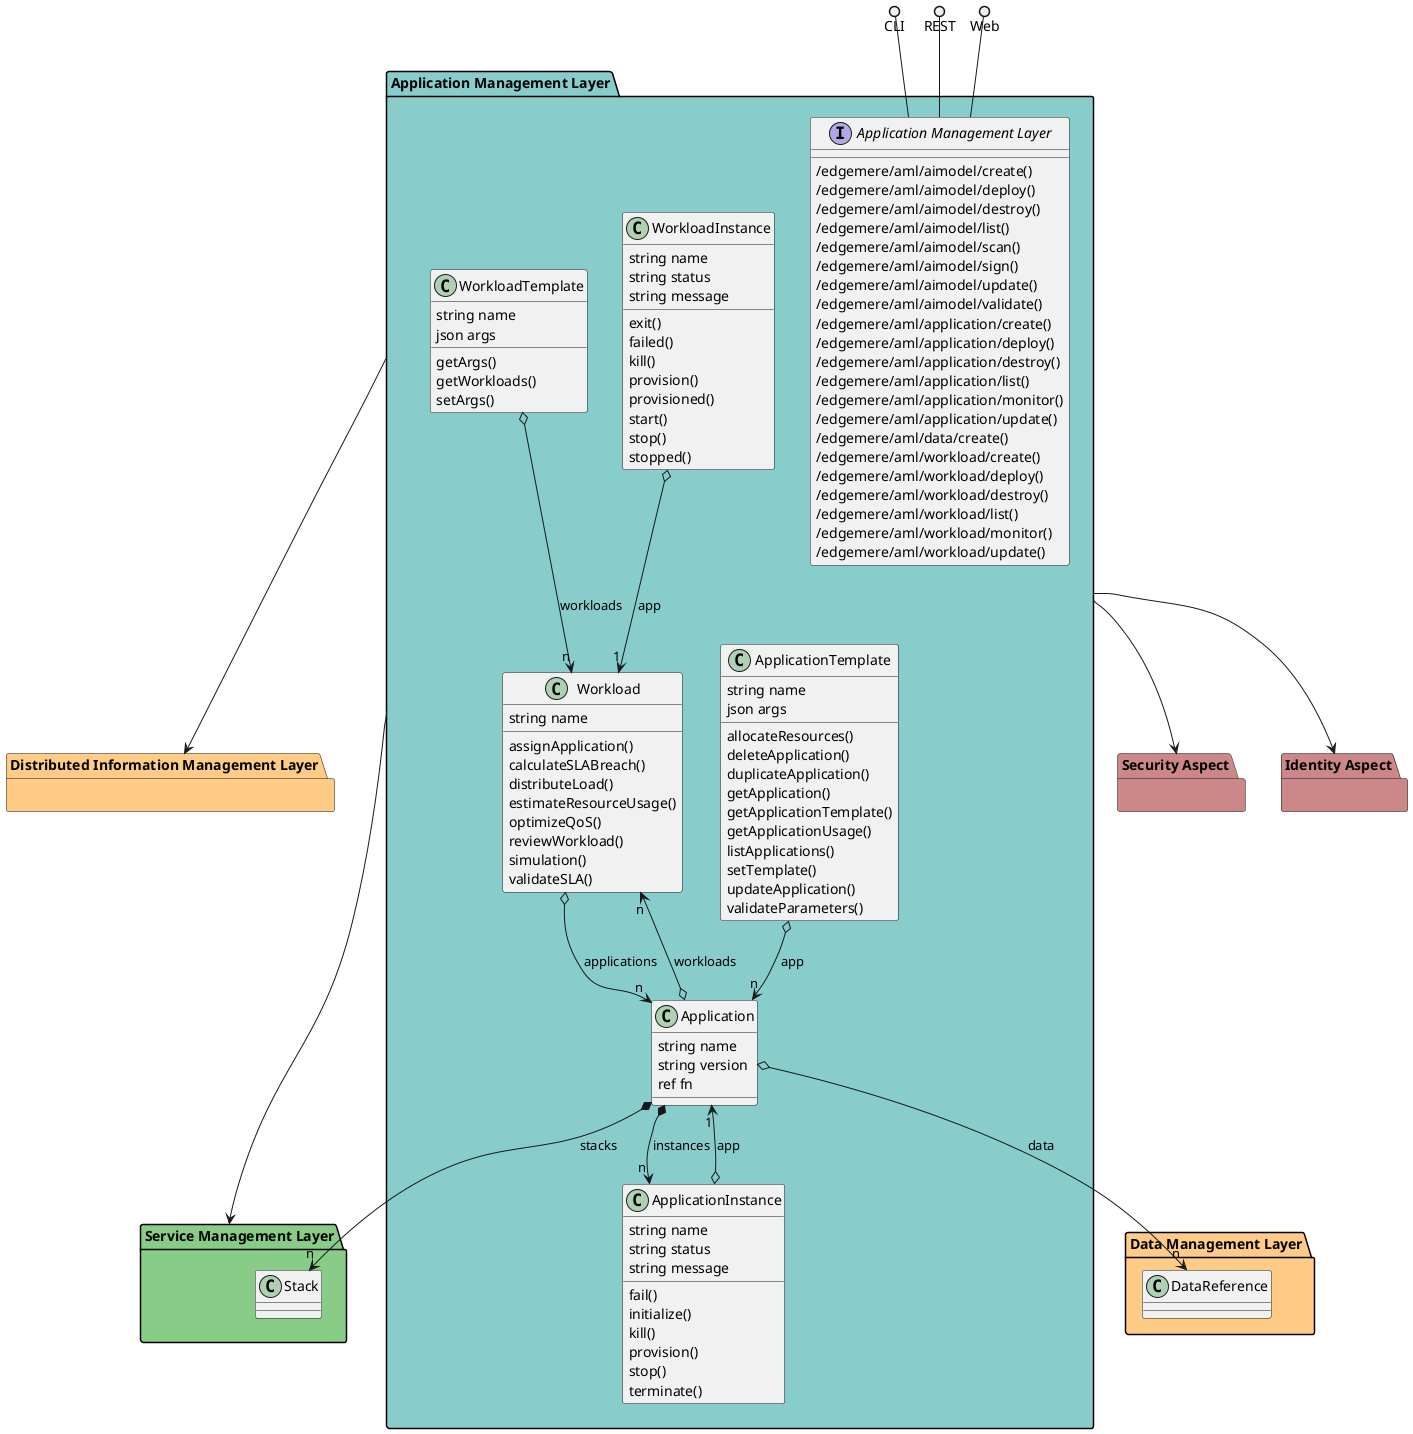 @startuml


package "Distributed Information Management Layer" #ffcc88 {
    }

package "Service Management Layer" #88cc88 {
    
        class Stack {
        }
    }

package "Security Aspect" #cc8888 {
    }

package "Identity Aspect" #cc8888 {
    }

package "Application Management Layer" #88cccc {
    
        class Workload {
        }
    
        class ApplicationInstance {
        }
    
        class Application {
        }
    }

package "Data Management Layer" #ffcc88 {
    
        class DataReference {
        }
    }


package "Application Management Layer" #88cccc {

    interface "Application Management Layer" as i {
            /edgemere/aml/aimodel/create()
            /edgemere/aml/aimodel/deploy()
            /edgemere/aml/aimodel/destroy()
            /edgemere/aml/aimodel/list()
            /edgemere/aml/aimodel/scan()
            /edgemere/aml/aimodel/sign()
            /edgemere/aml/aimodel/update()
            /edgemere/aml/aimodel/validate()
            /edgemere/aml/application/create()
            /edgemere/aml/application/deploy()
            /edgemere/aml/application/destroy()
            /edgemere/aml/application/list()
            /edgemere/aml/application/monitor()
            /edgemere/aml/application/update()
            /edgemere/aml/data/create()
            /edgemere/aml/workload/create()
            /edgemere/aml/workload/deploy()
            /edgemere/aml/workload/destroy()
            /edgemere/aml/workload/list()
            /edgemere/aml/workload/monitor()
            /edgemere/aml/workload/update()
    
    }
}

CLI ()-- i
REST ()-- i
Web ()-- i

package "Application Management Layer" #88cccc {
        class "Application" {
                 string name
                 string version
                 ref fn
                    }
                Application o--> "n" Workload : workloads
                        Application *--> "n" Stack : stacks
                        Application o--> "n" DataReference : data
                        Application *--> "n" ApplicationInstance : instances
            
    
    class "ApplicationInstance" {
                 string name
                 string status
                 string message
                             fail()
                     initialize()
                     kill()
                     provision()
                     stop()
                     terminate()
            }
                ApplicationInstance o--> "1" Application : app
            
    
    class "ApplicationTemplate" {
                 string name
                 json args
                             allocateResources()
                     deleteApplication()
                     duplicateApplication()
                     getApplication()
                     getApplicationTemplate()
                     getApplicationUsage()
                     listApplications()
                     setTemplate()
                     updateApplication()
                     validateParameters()
            }
                ApplicationTemplate o--> "n" Application : app
            
    
    class "Workload" {
                 string name
                             assignApplication()
                     calculateSLABreach()
                     distributeLoad()
                     estimateResourceUsage()
                     optimizeQoS()
                     reviewWorkload()
                     simulation()
                     validateSLA()
            }
                Workload o--> "n" Application : applications
            
    
    class "WorkloadInstance" {
                 string name
                 string status
                 string message
                             exit()
                     failed()
                     kill()
                     provision()
                     provisioned()
                     start()
                     stop()
                     stopped()
            }
                WorkloadInstance o--> "1" Workload : app
            
    
    class "WorkloadTemplate" {
                 string name
                 json args
                             getArgs()
                     getWorkloads()
                     setArgs()
            }
                WorkloadTemplate o--> "n" Workload : workloads
            
    

}


    "Application Management Layer" --> "Distributed Information Management Layer"

    "Application Management Layer" --> "Service Management Layer"

    "Application Management Layer" --> "Security Aspect"

    "Application Management Layer" --> "Identity Aspect"


@enduml
